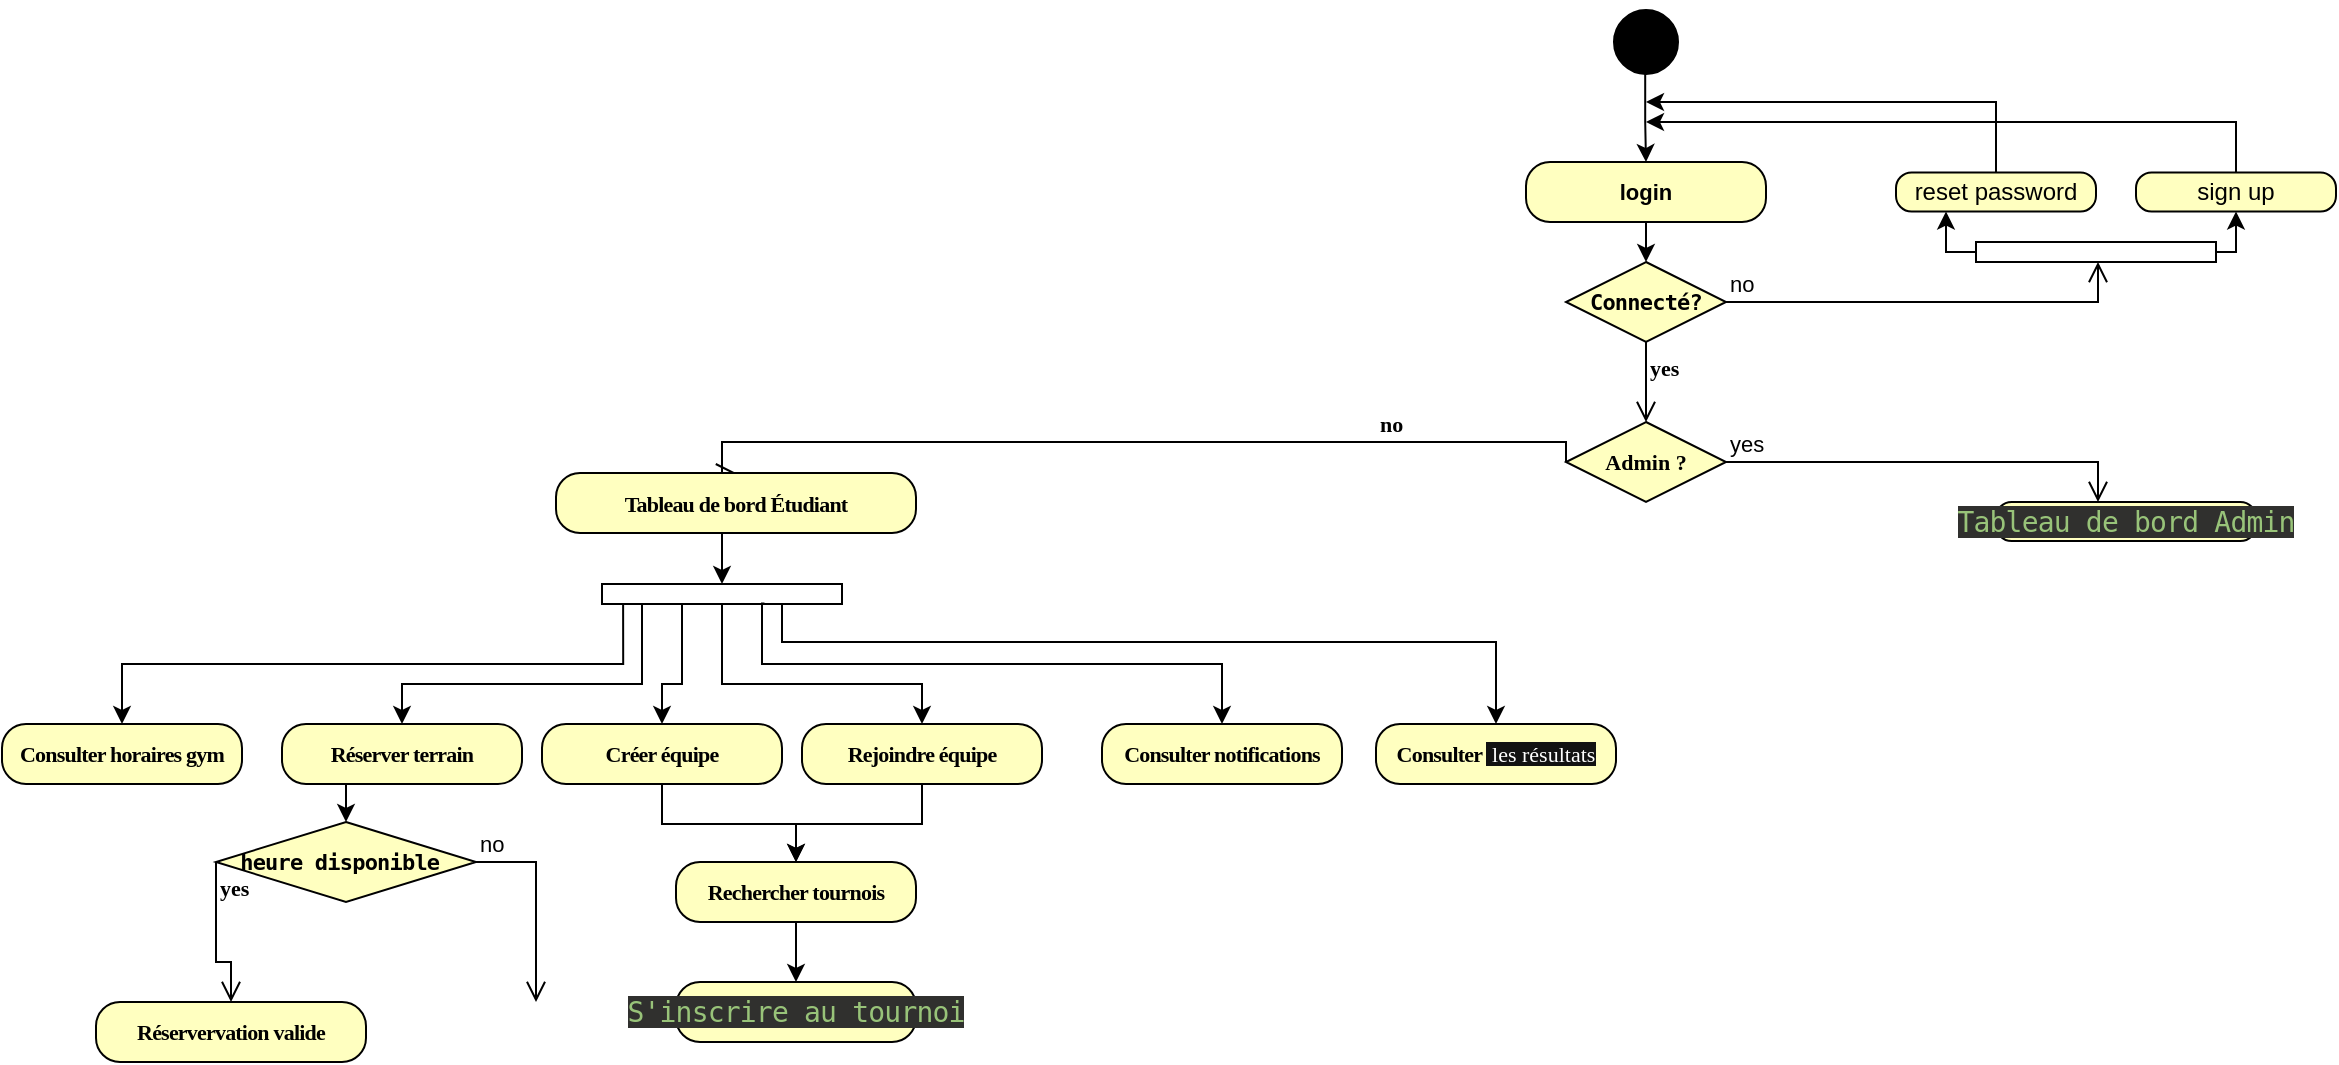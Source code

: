 <mxfile version="26.2.9">
  <diagram name="Page-1" id="0783ab3e-0a74-02c8-0abd-f7b4e66b4bec">
    <mxGraphModel dx="995" dy="-935" grid="1" gridSize="10" guides="1" tooltips="1" connect="1" arrows="1" fold="1" page="1" pageScale="1" pageWidth="850" pageHeight="1100" background="none" math="0" shadow="0">
      <root>
        <mxCell id="0" />
        <mxCell id="1" parent="0" />
        <mxCell id="Hz0r1GJ9_ltTa88L3Xgl-5" style="edgeStyle=orthogonalEdgeStyle;rounded=0;orthogonalLoop=1;jettySize=auto;html=1;exitX=0.49;exitY=0.821;exitDx=0;exitDy=0;exitPerimeter=0;fontColor=default;labelBackgroundColor=none;fontSize=11;fontStyle=1" parent="1" source="Hz0r1GJ9_ltTa88L3Xgl-1" target="Hz0r1GJ9_ltTa88L3Xgl-3" edge="1">
          <mxGeometry relative="1" as="geometry" />
        </mxCell>
        <mxCell id="Hz0r1GJ9_ltTa88L3Xgl-1" value="" style="ellipse;html=1;shape=startState;fillColor=#000000;strokeColor=default;fontColor=default;labelBackgroundColor=none;fontSize=11;fontStyle=1" parent="1" vertex="1">
          <mxGeometry x="425" y="1100" width="40" height="40" as="geometry" />
        </mxCell>
        <mxCell id="Hz0r1GJ9_ltTa88L3Xgl-9" style="edgeStyle=orthogonalEdgeStyle;rounded=0;orthogonalLoop=1;jettySize=auto;html=1;exitX=0.5;exitY=1;exitDx=0;exitDy=0;entryX=0.5;entryY=0;entryDx=0;entryDy=0;fontColor=default;labelBackgroundColor=none;fontSize=11;fontStyle=1" parent="1" source="Hz0r1GJ9_ltTa88L3Xgl-3" target="Hz0r1GJ9_ltTa88L3Xgl-6" edge="1">
          <mxGeometry relative="1" as="geometry" />
        </mxCell>
        <mxCell id="Hz0r1GJ9_ltTa88L3Xgl-3" value="login" style="rounded=1;whiteSpace=wrap;html=1;arcSize=40;fontColor=default;fillColor=#ffffc0;strokeColor=default;labelBackgroundColor=none;fontSize=11;fontStyle=1" parent="1" vertex="1">
          <mxGeometry x="385" y="1180" width="120" height="30" as="geometry" />
        </mxCell>
        <mxCell id="Hz0r1GJ9_ltTa88L3Xgl-6" value="&lt;span style=&quot;font-family: &amp;quot;Fira Code&amp;quot;, &amp;quot;Fira Mono&amp;quot;, Menlo, Consolas, &amp;quot;DejaVu Sans Mono&amp;quot;, monospace; letter-spacing: -0.4px; text-align: left; white-space: pre;&quot;&gt;Connecté?&lt;/span&gt;" style="rhombus;whiteSpace=wrap;html=1;fontColor=default;fillColor=#ffffc0;strokeColor=default;labelBackgroundColor=none;fontSize=11;fontStyle=1" parent="1" vertex="1">
          <mxGeometry x="405" y="1230" width="80" height="40" as="geometry" />
        </mxCell>
        <mxCell id="Hz0r1GJ9_ltTa88L3Xgl-7" value="no" style="edgeStyle=orthogonalEdgeStyle;html=1;align=left;verticalAlign=bottom;endArrow=open;endSize=8;strokeColor=#000000;rounded=0;exitX=1;exitY=0.5;exitDx=0;exitDy=0;" parent="1" source="Hz0r1GJ9_ltTa88L3Xgl-6" edge="1">
          <mxGeometry x="-1" relative="1" as="geometry">
            <mxPoint x="671.0" y="1230" as="targetPoint" />
            <mxPoint x="570" y="1249.75" as="sourcePoint" />
            <Array as="points">
              <mxPoint x="671" y="1250" />
            </Array>
          </mxGeometry>
        </mxCell>
        <mxCell id="Hz0r1GJ9_ltTa88L3Xgl-8" value="yes" style="edgeStyle=orthogonalEdgeStyle;html=1;align=left;verticalAlign=top;endArrow=open;endSize=8;strokeColor=#000000;rounded=0;fontColor=default;labelBackgroundColor=none;fontSize=11;fontStyle=1;fontFamily=Georgia;" parent="1" source="Hz0r1GJ9_ltTa88L3Xgl-6" target="x7ulBtDoPjCledtimS2O-2" edge="1">
          <mxGeometry x="-1" relative="1" as="geometry">
            <mxPoint x="445" y="1310" as="targetPoint" />
          </mxGeometry>
        </mxCell>
        <mxCell id="Hz0r1GJ9_ltTa88L3Xgl-22" style="edgeStyle=orthogonalEdgeStyle;rounded=0;orthogonalLoop=1;jettySize=auto;html=1;exitX=0.5;exitY=0;exitDx=0;exitDy=0;fontColor=default;labelBackgroundColor=none;fontSize=11;fontStyle=1" parent="1" source="Hz0r1GJ9_ltTa88L3Xgl-14" edge="1">
          <mxGeometry relative="1" as="geometry">
            <mxPoint x="445" y="1150" as="targetPoint" />
            <Array as="points">
              <mxPoint x="620" y="1150" />
            </Array>
          </mxGeometry>
        </mxCell>
        <mxCell id="Hz0r1GJ9_ltTa88L3Xgl-14" value="reset password" style="rounded=1;whiteSpace=wrap;html=1;arcSize=40;fontColor=#000000;fillColor=#ffffc0;strokeColor=default;" parent="1" vertex="1">
          <mxGeometry x="570" y="1185.25" width="100" height="19.5" as="geometry" />
        </mxCell>
        <mxCell id="Hz0r1GJ9_ltTa88L3Xgl-21" style="edgeStyle=orthogonalEdgeStyle;rounded=0;orthogonalLoop=1;jettySize=auto;html=1;" parent="1" source="Hz0r1GJ9_ltTa88L3Xgl-16" edge="1">
          <mxGeometry relative="1" as="geometry">
            <mxPoint x="445" y="1160" as="targetPoint" />
            <Array as="points">
              <mxPoint x="740" y="1160" />
            </Array>
          </mxGeometry>
        </mxCell>
        <mxCell id="Hz0r1GJ9_ltTa88L3Xgl-16" value="sign up" style="rounded=1;whiteSpace=wrap;html=1;arcSize=40;fontColor=#000000;fillColor=#ffffc0;strokeColor=default;" parent="1" vertex="1">
          <mxGeometry x="690" y="1185.25" width="100" height="19.5" as="geometry" />
        </mxCell>
        <mxCell id="Hz0r1GJ9_ltTa88L3Xgl-19" style="edgeStyle=orthogonalEdgeStyle;rounded=0;orthogonalLoop=1;jettySize=auto;html=1;entryX=0.5;entryY=1;entryDx=0;entryDy=0;" parent="1" source="Hz0r1GJ9_ltTa88L3Xgl-18" target="Hz0r1GJ9_ltTa88L3Xgl-16" edge="1">
          <mxGeometry relative="1" as="geometry">
            <Array as="points">
              <mxPoint x="740" y="1225" />
            </Array>
          </mxGeometry>
        </mxCell>
        <mxCell id="Hz0r1GJ9_ltTa88L3Xgl-20" style="edgeStyle=orthogonalEdgeStyle;rounded=0;orthogonalLoop=1;jettySize=auto;html=1;entryX=0.25;entryY=1;entryDx=0;entryDy=0;fontColor=default;labelBackgroundColor=none;fontSize=11;fontStyle=1" parent="1" source="Hz0r1GJ9_ltTa88L3Xgl-18" target="Hz0r1GJ9_ltTa88L3Xgl-14" edge="1">
          <mxGeometry relative="1" as="geometry">
            <Array as="points">
              <mxPoint x="595" y="1225" />
            </Array>
          </mxGeometry>
        </mxCell>
        <mxCell id="Hz0r1GJ9_ltTa88L3Xgl-18" value="" style="rounded=0;whiteSpace=wrap;html=1;fillColor=none;strokeColor=default;" parent="1" vertex="1">
          <mxGeometry x="610" y="1220" width="120" height="10" as="geometry" />
        </mxCell>
        <mxCell id="x7ulBtDoPjCledtimS2O-2" value="Admin ?" style="rhombus;whiteSpace=wrap;html=1;fontColor=default;fillColor=#ffffc0;strokeColor=default;labelBackgroundColor=none;fontSize=11;fontStyle=1;fontFamily=Georgia;" vertex="1" parent="1">
          <mxGeometry x="405" y="1310" width="80" height="40" as="geometry" />
        </mxCell>
        <mxCell id="x7ulBtDoPjCledtimS2O-3" value="yes" style="edgeStyle=orthogonalEdgeStyle;html=1;align=left;verticalAlign=bottom;endArrow=open;endSize=8;strokeColor=#000000;rounded=0;exitX=1;exitY=0.5;exitDx=0;exitDy=0;" edge="1" source="x7ulBtDoPjCledtimS2O-2" parent="1">
          <mxGeometry x="-1" relative="1" as="geometry">
            <mxPoint x="671" y="1350" as="targetPoint" />
            <mxPoint x="570" y="1329.75" as="sourcePoint" />
            <Array as="points">
              <mxPoint x="671" y="1330" />
            </Array>
          </mxGeometry>
        </mxCell>
        <mxCell id="x7ulBtDoPjCledtimS2O-6" value="no" style="edgeStyle=orthogonalEdgeStyle;html=1;align=left;verticalAlign=bottom;endArrow=open;endSize=8;strokeColor=#000000;rounded=0;exitX=0;exitY=0.5;exitDx=0;exitDy=0;entryX=0.5;entryY=0;entryDx=0;entryDy=0;labelBackgroundColor=none;fontColor=default;fontFamily=Georgia;fontStyle=1;fontSize=11;" edge="1" parent="1" source="x7ulBtDoPjCledtimS2O-2" target="x7ulBtDoPjCledtimS2O-8">
          <mxGeometry x="-0.538" relative="1" as="geometry">
            <mxPoint y="1300" as="targetPoint" />
            <mxPoint x="95" y="1325" as="sourcePoint" />
            <Array as="points">
              <mxPoint x="405" y="1320" />
              <mxPoint x="-17" y="1320" />
            </Array>
            <mxPoint as="offset" />
          </mxGeometry>
        </mxCell>
        <mxCell id="x7ulBtDoPjCledtimS2O-7" value="&lt;span style=&quot;color: rgb(152, 195, 121); font-family: &amp;quot;Fira Code&amp;quot;, &amp;quot;Fira Mono&amp;quot;, Menlo, Consolas, &amp;quot;DejaVu Sans Mono&amp;quot;, monospace; font-size: 14px; letter-spacing: -0.4px; text-align: left; white-space: pre; background-color: rgb(48, 48, 46);&quot;&gt;Tableau de bord Admin&lt;/span&gt;" style="rounded=1;whiteSpace=wrap;html=1;arcSize=40;fontColor=#000000;fillColor=#ffffc0;strokeColor=default;" vertex="1" parent="1">
          <mxGeometry x="620" y="1350" width="130" height="19.5" as="geometry" />
        </mxCell>
        <mxCell id="x7ulBtDoPjCledtimS2O-23" style="edgeStyle=orthogonalEdgeStyle;rounded=0;orthogonalLoop=1;jettySize=auto;html=1;exitX=0.5;exitY=1;exitDx=0;exitDy=0;entryX=0.5;entryY=0;entryDx=0;entryDy=0;labelBackgroundColor=none;fontColor=default;fontFamily=Georgia;fontStyle=1;fontSize=11;" edge="1" parent="1" source="x7ulBtDoPjCledtimS2O-8" target="x7ulBtDoPjCledtimS2O-21">
          <mxGeometry relative="1" as="geometry" />
        </mxCell>
        <mxCell id="x7ulBtDoPjCledtimS2O-8" value="&lt;span style=&quot;letter-spacing: -0.4px; text-align: left; white-space: pre;&quot;&gt;Tableau de bord Étudiant&lt;/span&gt;" style="rounded=1;whiteSpace=wrap;html=1;arcSize=40;fontColor=default;fillColor=#ffffc0;strokeColor=default;labelBackgroundColor=none;fontSize=11;fontStyle=1;fontFamily=Georgia;" vertex="1" parent="1">
          <mxGeometry x="-100" y="1335.5" width="180" height="30" as="geometry" />
        </mxCell>
        <mxCell id="x7ulBtDoPjCledtimS2O-33" style="edgeStyle=orthogonalEdgeStyle;rounded=0;orthogonalLoop=1;jettySize=auto;html=1;entryX=0.5;entryY=0;entryDx=0;entryDy=0;" edge="1" parent="1" source="x7ulBtDoPjCledtimS2O-9" target="x7ulBtDoPjCledtimS2O-11">
          <mxGeometry relative="1" as="geometry" />
        </mxCell>
        <mxCell id="x7ulBtDoPjCledtimS2O-9" value="&lt;span style=&quot;letter-spacing: -0.4px; text-align: left; white-space: pre;&quot;&gt;Rejoindre équipe&lt;/span&gt;" style="rounded=1;whiteSpace=wrap;html=1;arcSize=40;fontColor=default;fillColor=#ffffc0;strokeColor=default;labelBackgroundColor=none;fontSize=11;fontStyle=1;fontFamily=Georgia;" vertex="1" parent="1">
          <mxGeometry x="23" y="1461" width="120" height="30" as="geometry" />
        </mxCell>
        <mxCell id="x7ulBtDoPjCledtimS2O-10" value="&lt;span style=&quot;letter-spacing: -0.4px; text-align: left; white-space: pre;&quot;&gt;Consulter notifications&lt;/span&gt;" style="rounded=1;whiteSpace=wrap;html=1;arcSize=40;fontColor=default;fillColor=#ffffc0;strokeColor=default;labelBackgroundColor=none;fontSize=11;fontStyle=1;fontFamily=Georgia;" vertex="1" parent="1">
          <mxGeometry x="173" y="1461" width="120" height="30" as="geometry" />
        </mxCell>
        <mxCell id="x7ulBtDoPjCledtimS2O-37" value="" style="edgeStyle=orthogonalEdgeStyle;rounded=0;orthogonalLoop=1;jettySize=auto;html=1;" edge="1" parent="1" source="x7ulBtDoPjCledtimS2O-11" target="x7ulBtDoPjCledtimS2O-36">
          <mxGeometry relative="1" as="geometry" />
        </mxCell>
        <mxCell id="x7ulBtDoPjCledtimS2O-11" value="&lt;span style=&quot;letter-spacing: -0.4px; text-align: left; white-space: pre;&quot;&gt;Rechercher tournois&lt;/span&gt;" style="rounded=1;whiteSpace=wrap;html=1;arcSize=40;fontColor=default;fillColor=#ffffc0;strokeColor=default;labelBackgroundColor=none;fontSize=11;fontStyle=1;fontFamily=Georgia;" vertex="1" parent="1">
          <mxGeometry x="-40" y="1530" width="120" height="30" as="geometry" />
        </mxCell>
        <mxCell id="x7ulBtDoPjCledtimS2O-32" style="edgeStyle=orthogonalEdgeStyle;rounded=0;orthogonalLoop=1;jettySize=auto;html=1;exitX=0.5;exitY=1;exitDx=0;exitDy=0;entryX=0.5;entryY=0;entryDx=0;entryDy=0;" edge="1" parent="1" source="x7ulBtDoPjCledtimS2O-12" target="x7ulBtDoPjCledtimS2O-11">
          <mxGeometry relative="1" as="geometry" />
        </mxCell>
        <mxCell id="x7ulBtDoPjCledtimS2O-12" value="&lt;span style=&quot;letter-spacing: -0.4px; text-align: left; white-space: pre;&quot;&gt;Créer équipe&lt;/span&gt;" style="rounded=1;whiteSpace=wrap;html=1;arcSize=40;fontColor=default;fillColor=#ffffc0;strokeColor=default;labelBackgroundColor=none;fontSize=11;fontStyle=1;fontFamily=Georgia;" vertex="1" parent="1">
          <mxGeometry x="-107" y="1461" width="120" height="30" as="geometry" />
        </mxCell>
        <mxCell id="x7ulBtDoPjCledtimS2O-41" style="edgeStyle=orthogonalEdgeStyle;rounded=0;orthogonalLoop=1;jettySize=auto;html=1;exitX=0.5;exitY=1;exitDx=0;exitDy=0;entryX=0.5;entryY=0;entryDx=0;entryDy=0;" edge="1" parent="1" source="x7ulBtDoPjCledtimS2O-13" target="x7ulBtDoPjCledtimS2O-38">
          <mxGeometry relative="1" as="geometry" />
        </mxCell>
        <mxCell id="x7ulBtDoPjCledtimS2O-13" value="&lt;span style=&quot;letter-spacing: -0.4px; text-align: left; white-space: pre;&quot;&gt;Réserver terrain&lt;/span&gt;" style="rounded=1;whiteSpace=wrap;html=1;arcSize=40;fontColor=default;fillColor=#ffffc0;strokeColor=default;labelBackgroundColor=none;fontSize=11;fontStyle=1;fontFamily=Georgia;" vertex="1" parent="1">
          <mxGeometry x="-237" y="1461" width="120" height="30" as="geometry" />
        </mxCell>
        <mxCell id="x7ulBtDoPjCledtimS2O-14" value="&lt;span style=&quot;letter-spacing: -0.4px; text-align: left; white-space: pre;&quot;&gt;Consulter horaires gym&lt;/span&gt;" style="rounded=1;whiteSpace=wrap;html=1;arcSize=40;fontColor=default;fillColor=#ffffc0;strokeColor=default;labelBackgroundColor=none;fontSize=11;fontStyle=1;fontFamily=Georgia;" vertex="1" parent="1">
          <mxGeometry x="-377" y="1461" width="120" height="30" as="geometry" />
        </mxCell>
        <mxCell id="x7ulBtDoPjCledtimS2O-25" style="edgeStyle=orthogonalEdgeStyle;rounded=0;orthogonalLoop=1;jettySize=auto;html=1;exitX=0.5;exitY=1;exitDx=0;exitDy=0;entryX=0.5;entryY=0;entryDx=0;entryDy=0;labelBackgroundColor=none;fontColor=default;fontFamily=Georgia;fontStyle=1;fontSize=11;" edge="1" parent="1" source="x7ulBtDoPjCledtimS2O-21" target="x7ulBtDoPjCledtimS2O-9">
          <mxGeometry relative="1" as="geometry">
            <Array as="points">
              <mxPoint x="-17" y="1441" />
              <mxPoint x="83" y="1441" />
            </Array>
          </mxGeometry>
        </mxCell>
        <mxCell id="x7ulBtDoPjCledtimS2O-26" style="edgeStyle=orthogonalEdgeStyle;rounded=0;orthogonalLoop=1;jettySize=auto;html=1;entryX=0.5;entryY=0;entryDx=0;entryDy=0;exitX=0.677;exitY=0.981;exitDx=0;exitDy=0;exitPerimeter=0;labelBackgroundColor=none;fontColor=default;fontFamily=Georgia;fontStyle=1;fontSize=11;" edge="1" parent="1" source="x7ulBtDoPjCledtimS2O-21" target="x7ulBtDoPjCledtimS2O-10">
          <mxGeometry relative="1" as="geometry">
            <mxPoint x="156.636" y="1441" as="targetPoint" />
            <Array as="points">
              <mxPoint x="3" y="1401" />
              <mxPoint x="3" y="1431" />
              <mxPoint x="233" y="1431" />
            </Array>
          </mxGeometry>
        </mxCell>
        <mxCell id="x7ulBtDoPjCledtimS2O-28" style="edgeStyle=orthogonalEdgeStyle;rounded=0;orthogonalLoop=1;jettySize=auto;html=1;exitX=0.5;exitY=1;exitDx=0;exitDy=0;labelBackgroundColor=none;fontColor=default;fontFamily=Georgia;fontStyle=1;fontSize=11;" edge="1" parent="1" source="x7ulBtDoPjCledtimS2O-21" target="x7ulBtDoPjCledtimS2O-12">
          <mxGeometry relative="1" as="geometry">
            <Array as="points">
              <mxPoint x="-37" y="1401" />
              <mxPoint x="-37" y="1441" />
              <mxPoint x="-47" y="1441" />
            </Array>
          </mxGeometry>
        </mxCell>
        <mxCell id="x7ulBtDoPjCledtimS2O-29" style="edgeStyle=orthogonalEdgeStyle;rounded=0;orthogonalLoop=1;jettySize=auto;html=1;exitX=0.25;exitY=1;exitDx=0;exitDy=0;entryX=0.5;entryY=0;entryDx=0;entryDy=0;labelBackgroundColor=none;fontColor=default;fontFamily=Georgia;fontStyle=1;fontSize=11;" edge="1" parent="1" source="x7ulBtDoPjCledtimS2O-21" target="x7ulBtDoPjCledtimS2O-13">
          <mxGeometry relative="1" as="geometry">
            <Array as="points">
              <mxPoint x="-57" y="1401" />
              <mxPoint x="-57" y="1441" />
              <mxPoint x="-177" y="1441" />
            </Array>
          </mxGeometry>
        </mxCell>
        <mxCell id="x7ulBtDoPjCledtimS2O-35" style="edgeStyle=orthogonalEdgeStyle;rounded=0;orthogonalLoop=1;jettySize=auto;html=1;exitX=0.75;exitY=1;exitDx=0;exitDy=0;entryX=0.5;entryY=0;entryDx=0;entryDy=0;" edge="1" parent="1" source="x7ulBtDoPjCledtimS2O-21" target="x7ulBtDoPjCledtimS2O-34">
          <mxGeometry relative="1" as="geometry">
            <Array as="points">
              <mxPoint x="13" y="1420" />
              <mxPoint x="370" y="1420" />
            </Array>
          </mxGeometry>
        </mxCell>
        <mxCell id="x7ulBtDoPjCledtimS2O-21" value="" style="rounded=0;whiteSpace=wrap;html=1;fillColor=none;strokeColor=default;labelBackgroundColor=none;fontColor=default;fontFamily=Georgia;fontStyle=1;fontSize=11;" vertex="1" parent="1">
          <mxGeometry x="-77" y="1391" width="120" height="10" as="geometry" />
        </mxCell>
        <mxCell id="x7ulBtDoPjCledtimS2O-27" style="edgeStyle=orthogonalEdgeStyle;rounded=0;orthogonalLoop=1;jettySize=auto;html=1;entryX=0.5;entryY=0;entryDx=0;entryDy=0;exitX=0.088;exitY=1.032;exitDx=0;exitDy=0;exitPerimeter=0;labelBackgroundColor=none;fontColor=default;fontFamily=Georgia;fontStyle=1;fontSize=11;" edge="1" parent="1" source="x7ulBtDoPjCledtimS2O-21" target="x7ulBtDoPjCledtimS2O-14">
          <mxGeometry relative="1" as="geometry">
            <mxPoint x="-7" y="1401" as="sourcePoint" />
            <Array as="points">
              <mxPoint x="-66" y="1431" />
              <mxPoint x="-317" y="1431" />
            </Array>
          </mxGeometry>
        </mxCell>
        <mxCell id="x7ulBtDoPjCledtimS2O-34" value="&lt;span style=&quot;letter-spacing: -0.4px; text-align: left; white-space: pre;&quot;&gt;Consulter &lt;/span&gt;&lt;span style=&quot;color: rgb(255, 255, 255); font-weight: 400; background-color: rgb(18, 18, 18);&quot;&gt;&amp;nbsp;les résultats&lt;/span&gt;" style="rounded=1;whiteSpace=wrap;html=1;arcSize=40;fontColor=default;fillColor=#ffffc0;strokeColor=default;labelBackgroundColor=none;fontSize=11;fontStyle=1;fontFamily=Georgia;" vertex="1" parent="1">
          <mxGeometry x="310" y="1461" width="120" height="30" as="geometry" />
        </mxCell>
        <mxCell id="x7ulBtDoPjCledtimS2O-36" value="&lt;span style=&quot;color: rgb(152, 195, 121); font-family: &amp;quot;Fira Code&amp;quot;, &amp;quot;Fira Mono&amp;quot;, Menlo, Consolas, &amp;quot;DejaVu Sans Mono&amp;quot;, monospace; font-size: 14px; font-weight: 400; letter-spacing: -0.4px; text-align: left; white-space: pre; background-color: rgb(48, 48, 46);&quot;&gt;S&#39;inscrire au tournoi&lt;/span&gt;" style="rounded=1;whiteSpace=wrap;html=1;arcSize=40;fontColor=default;fillColor=#ffffc0;strokeColor=default;labelBackgroundColor=none;fontSize=11;fontStyle=1;fontFamily=Georgia;" vertex="1" parent="1">
          <mxGeometry x="-40" y="1590" width="120" height="30" as="geometry" />
        </mxCell>
        <mxCell id="x7ulBtDoPjCledtimS2O-38" value="&lt;span style=&quot;font-family: &amp;quot;Fira Code&amp;quot;, &amp;quot;Fira Mono&amp;quot;, Menlo, Consolas, &amp;quot;DejaVu Sans Mono&amp;quot;, monospace; letter-spacing: -0.4px; text-align: left; white-space: pre;&quot;&gt;heure disponible &lt;/span&gt;" style="rhombus;whiteSpace=wrap;html=1;fontColor=default;fillColor=#ffffc0;strokeColor=default;labelBackgroundColor=none;fontSize=11;fontStyle=1" vertex="1" parent="1">
          <mxGeometry x="-270" y="1510" width="130" height="40" as="geometry" />
        </mxCell>
        <mxCell id="x7ulBtDoPjCledtimS2O-39" value="no" style="edgeStyle=orthogonalEdgeStyle;html=1;align=left;verticalAlign=bottom;endArrow=open;endSize=8;strokeColor=#000000;rounded=0;exitX=1;exitY=0.5;exitDx=0;exitDy=0;" edge="1" source="x7ulBtDoPjCledtimS2O-38" parent="1">
          <mxGeometry x="-1" relative="1" as="geometry">
            <mxPoint x="-110" y="1600" as="targetPoint" />
            <mxPoint x="-55" y="1529.75" as="sourcePoint" />
            <Array as="points">
              <mxPoint x="-110" y="1530" />
              <mxPoint x="-110" y="1590" />
            </Array>
          </mxGeometry>
        </mxCell>
        <mxCell id="x7ulBtDoPjCledtimS2O-40" value="yes" style="edgeStyle=orthogonalEdgeStyle;html=1;align=left;verticalAlign=top;endArrow=open;endSize=8;strokeColor=#000000;rounded=0;fontColor=default;labelBackgroundColor=none;fontSize=11;fontStyle=1;fontFamily=Georgia;entryX=0.5;entryY=0;entryDx=0;entryDy=0;" edge="1" source="x7ulBtDoPjCledtimS2O-38" parent="1" target="x7ulBtDoPjCledtimS2O-42">
          <mxGeometry x="-1" relative="1" as="geometry">
            <mxPoint x="-205" y="1590" as="targetPoint" />
            <Array as="points">
              <mxPoint x="-270" y="1580" />
              <mxPoint x="-262" y="1580" />
            </Array>
          </mxGeometry>
        </mxCell>
        <mxCell id="x7ulBtDoPjCledtimS2O-42" value="&lt;span style=&quot;letter-spacing: -0.4px; text-align: left; white-space: pre;&quot;&gt;Réservervation valide&lt;/span&gt;" style="rounded=1;whiteSpace=wrap;html=1;arcSize=40;fontColor=default;fillColor=#ffffc0;strokeColor=default;labelBackgroundColor=none;fontSize=11;fontStyle=1;fontFamily=Georgia;" vertex="1" parent="1">
          <mxGeometry x="-330" y="1600" width="135" height="30" as="geometry" />
        </mxCell>
      </root>
    </mxGraphModel>
  </diagram>
</mxfile>
